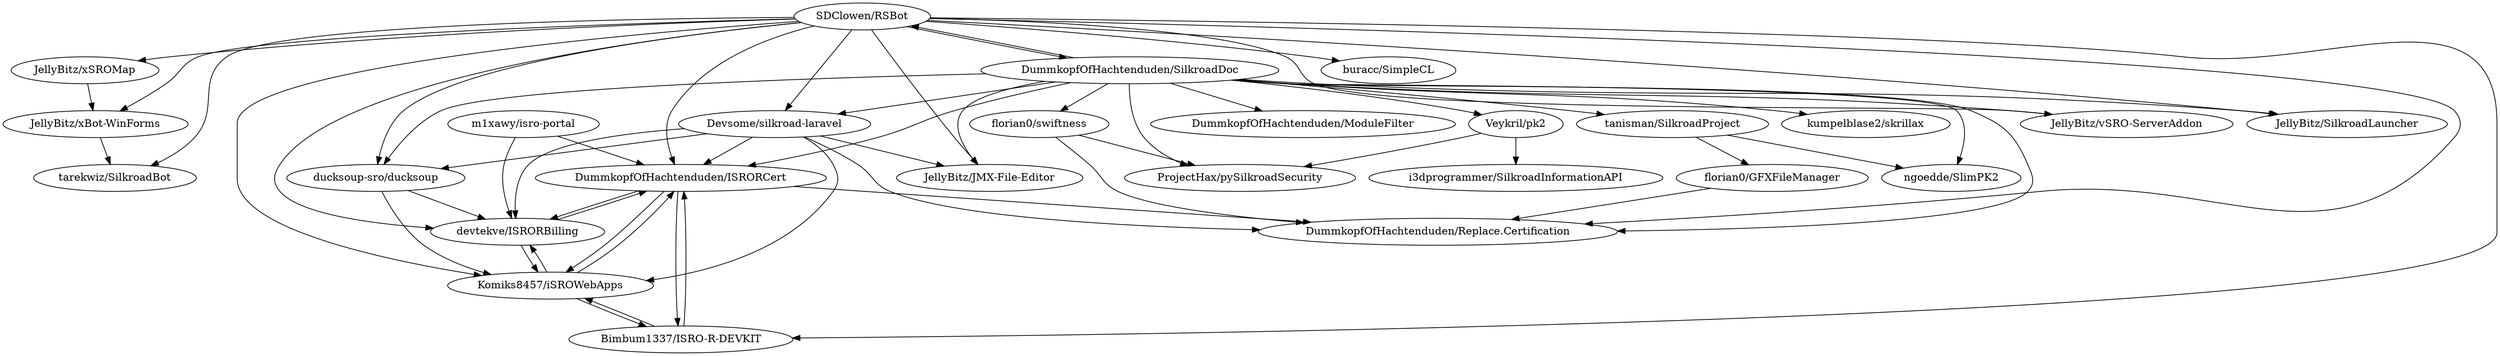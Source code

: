 digraph G {
"JellyBitz/xBot-WinForms" -> "tarekwiz/SilkroadBot"
"Veykril/pk2" -> "ProjectHax/pySilkroadSecurity"
"Veykril/pk2" -> "i3dprogrammer/SilkroadInformationAPI"
"Devsome/silkroad-laravel" -> "DummkopfOfHachtenduden/ISRORCert"
"Devsome/silkroad-laravel" -> "devtekve/ISRORBilling"
"Devsome/silkroad-laravel" -> "Komiks8457/iSROWebApps"
"Devsome/silkroad-laravel" -> "DummkopfOfHachtenduden/Replace.Certification"
"Devsome/silkroad-laravel" -> "ducksoup-sro/ducksoup"
"Devsome/silkroad-laravel" -> "JellyBitz/JMX-File-Editor"
"JellyBitz/xSROMap" -> "JellyBitz/xBot-WinForms"
"florian0/swiftness" -> "ProjectHax/pySilkroadSecurity"
"florian0/swiftness" -> "DummkopfOfHachtenduden/Replace.Certification"
"SDClowen/RSBot" -> "DummkopfOfHachtenduden/SilkroadDoc"
"SDClowen/RSBot" -> "buracc/SimpleCL"
"SDClowen/RSBot" -> "JellyBitz/xBot-WinForms"
"SDClowen/RSBot" -> "JellyBitz/xSROMap"
"SDClowen/RSBot" -> "ducksoup-sro/ducksoup"
"SDClowen/RSBot" -> "JellyBitz/vSRO-ServerAddon"
"SDClowen/RSBot" -> "DummkopfOfHachtenduden/ISRORCert"
"SDClowen/RSBot" -> "Devsome/silkroad-laravel"
"SDClowen/RSBot" -> "Komiks8457/iSROWebApps"
"SDClowen/RSBot" -> "DummkopfOfHachtenduden/Replace.Certification"
"SDClowen/RSBot" -> "Bimbum1337/ISRO-R-DEVKIT"
"SDClowen/RSBot" -> "tarekwiz/SilkroadBot"
"SDClowen/RSBot" -> "JellyBitz/JMX-File-Editor"
"SDClowen/RSBot" -> "JellyBitz/SilkroadLauncher"
"SDClowen/RSBot" -> "devtekve/ISRORBilling"
"DummkopfOfHachtenduden/SilkroadDoc" -> "DummkopfOfHachtenduden/Replace.Certification"
"DummkopfOfHachtenduden/SilkroadDoc" -> "SDClowen/RSBot"
"DummkopfOfHachtenduden/SilkroadDoc" -> "ducksoup-sro/ducksoup"
"DummkopfOfHachtenduden/SilkroadDoc" -> "JellyBitz/vSRO-ServerAddon"
"DummkopfOfHachtenduden/SilkroadDoc" -> "florian0/swiftness"
"DummkopfOfHachtenduden/SilkroadDoc" -> "DummkopfOfHachtenduden/ModuleFilter"
"DummkopfOfHachtenduden/SilkroadDoc" -> "JellyBitz/JMX-File-Editor"
"DummkopfOfHachtenduden/SilkroadDoc" -> "tanisman/SilkroadProject"
"DummkopfOfHachtenduden/SilkroadDoc" -> "ngoedde/SlimPK2"
"DummkopfOfHachtenduden/SilkroadDoc" -> "Devsome/silkroad-laravel"
"DummkopfOfHachtenduden/SilkroadDoc" -> "JellyBitz/SilkroadLauncher"
"DummkopfOfHachtenduden/SilkroadDoc" -> "DummkopfOfHachtenduden/ISRORCert"
"DummkopfOfHachtenduden/SilkroadDoc" -> "ProjectHax/pySilkroadSecurity"
"DummkopfOfHachtenduden/SilkroadDoc" -> "Veykril/pk2"
"DummkopfOfHachtenduden/SilkroadDoc" -> "kumpelblase2/skrillax"
"Bimbum1337/ISRO-R-DEVKIT" -> "Komiks8457/iSROWebApps"
"Bimbum1337/ISRO-R-DEVKIT" -> "DummkopfOfHachtenduden/ISRORCert"
"tanisman/SilkroadProject" -> "ngoedde/SlimPK2"
"tanisman/SilkroadProject" -> "florian0/GFXFileManager"
"ducksoup-sro/ducksoup" -> "Komiks8457/iSROWebApps"
"ducksoup-sro/ducksoup" -> "devtekve/ISRORBilling"
"florian0/GFXFileManager" -> "DummkopfOfHachtenduden/Replace.Certification"
"devtekve/ISRORBilling" -> "DummkopfOfHachtenduden/ISRORCert"
"devtekve/ISRORBilling" -> "Komiks8457/iSROWebApps"
"DummkopfOfHachtenduden/ISRORCert" -> "devtekve/ISRORBilling"
"DummkopfOfHachtenduden/ISRORCert" -> "Komiks8457/iSROWebApps"
"DummkopfOfHachtenduden/ISRORCert" -> "DummkopfOfHachtenduden/Replace.Certification"
"DummkopfOfHachtenduden/ISRORCert" -> "Bimbum1337/ISRO-R-DEVKIT"
"Komiks8457/iSROWebApps" -> "devtekve/ISRORBilling"
"Komiks8457/iSROWebApps" -> "DummkopfOfHachtenduden/ISRORCert"
"Komiks8457/iSROWebApps" -> "Bimbum1337/ISRO-R-DEVKIT"
"m1xawy/isro-portal" -> "DummkopfOfHachtenduden/ISRORCert"
"m1xawy/isro-portal" -> "devtekve/ISRORBilling"
"JellyBitz/xBot-WinForms" ["l"="0.258,45.177"]
"tarekwiz/SilkroadBot" ["l"="0.276,45.176"]
"Veykril/pk2" ["l"="0.281,45.114"]
"ProjectHax/pySilkroadSecurity" ["l"="0.279,45.124"]
"i3dprogrammer/SilkroadInformationAPI" ["l"="0.276,45.098"]
"Devsome/silkroad-laravel" ["l"="0.268,45.147"]
"DummkopfOfHachtenduden/ISRORCert" ["l"="0.255,45.146"]
"devtekve/ISRORBilling" ["l"="0.25,45.161"]
"Komiks8457/iSROWebApps" ["l"="0.247,45.153"]
"DummkopfOfHachtenduden/Replace.Certification" ["l"="0.271,45.137"]
"ducksoup-sro/ducksoup" ["l"="0.261,45.154"]
"JellyBitz/JMX-File-Editor" ["l"="0.286,45.152"]
"JellyBitz/xSROMap" ["l"="0.269,45.185"]
"florian0/swiftness" ["l"="0.265,45.126"]
"SDClowen/RSBot" ["l"="0.274,45.16"]
"DummkopfOfHachtenduden/SilkroadDoc" ["l"="0.288,45.139"]
"buracc/SimpleCL" ["l"="0.293,45.175"]
"JellyBitz/vSRO-ServerAddon" ["l"="0.299,45.16"]
"Bimbum1337/ISRO-R-DEVKIT" ["l"="0.242,45.144"]
"JellyBitz/SilkroadLauncher" ["l"="0.301,45.151"]
"DummkopfOfHachtenduden/ModuleFilter" ["l"="0.299,45.117"]
"tanisman/SilkroadProject" ["l"="0.313,45.124"]
"ngoedde/SlimPK2" ["l"="0.312,45.135"]
"kumpelblase2/skrillax" ["l"="0.322,45.145"]
"florian0/GFXFileManager" ["l"="0.293,45.125"]
"m1xawy/isro-portal" ["l"="0.231,45.154"]
}